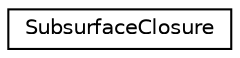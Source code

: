digraph G
{
  edge [fontname="Helvetica",fontsize="10",labelfontname="Helvetica",labelfontsize="10"];
  node [fontname="Helvetica",fontsize="10",shape=record];
  rankdir=LR;
  Node1 [label="SubsurfaceClosure",height=0.2,width=0.4,color="black", fillcolor="white", style="filled",URL="$d0/d91/classSubsurfaceClosure.html"];
}
